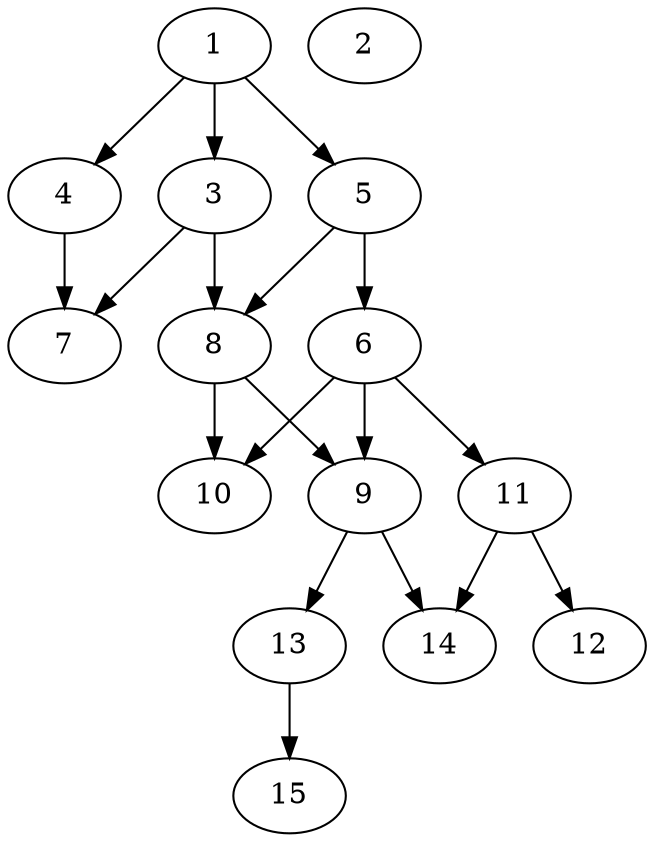// DAG automatically generated by daggen at Thu Oct  3 13:59:27 2019
// ./daggen --dot -n 15 --ccr 0.5 --fat 0.5 --regular 0.9 --density 0.5 --mindata 5242880 --maxdata 52428800 
digraph G {
  1 [size="100401152", alpha="0.17", expect_size="50200576"] 
  1 -> 3 [size ="50200576"]
  1 -> 4 [size ="50200576"]
  1 -> 5 [size ="50200576"]
  2 [size="14434304", alpha="0.18", expect_size="7217152"] 
  3 [size="51603456", alpha="0.01", expect_size="25801728"] 
  3 -> 7 [size ="25801728"]
  3 -> 8 [size ="25801728"]
  4 [size="46815232", alpha="0.19", expect_size="23407616"] 
  4 -> 7 [size ="23407616"]
  5 [size="85739520", alpha="0.12", expect_size="42869760"] 
  5 -> 6 [size ="42869760"]
  5 -> 8 [size ="42869760"]
  6 [size="50538496", alpha="0.12", expect_size="25269248"] 
  6 -> 9 [size ="25269248"]
  6 -> 10 [size ="25269248"]
  6 -> 11 [size ="25269248"]
  7 [size="12105728", alpha="0.13", expect_size="6052864"] 
  8 [size="101883904", alpha="0.12", expect_size="50941952"] 
  8 -> 9 [size ="50941952"]
  8 -> 10 [size ="50941952"]
  9 [size="89239552", alpha="0.07", expect_size="44619776"] 
  9 -> 13 [size ="44619776"]
  9 -> 14 [size ="44619776"]
  10 [size="53473280", alpha="0.17", expect_size="26736640"] 
  11 [size="36321280", alpha="0.12", expect_size="18160640"] 
  11 -> 12 [size ="18160640"]
  11 -> 14 [size ="18160640"]
  12 [size="21510144", alpha="0.03", expect_size="10755072"] 
  13 [size="104288256", alpha="0.15", expect_size="52144128"] 
  13 -> 15 [size ="52144128"]
  14 [size="16502784", alpha="0.15", expect_size="8251392"] 
  15 [size="11765760", alpha="0.18", expect_size="5882880"] 
}
